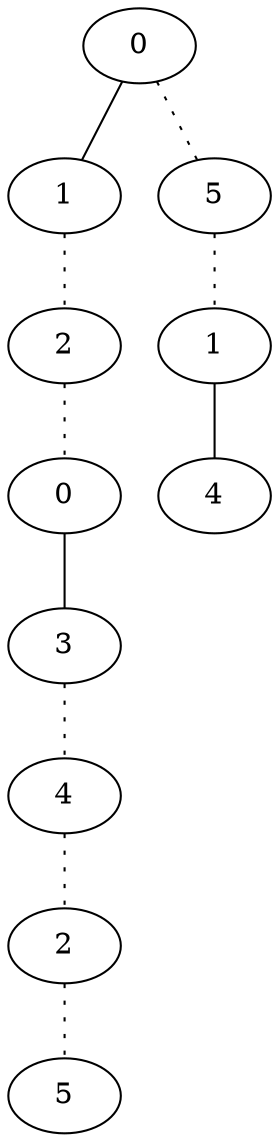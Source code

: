 graph {
a0[label=0];
a1[label=1];
a2[label=2];
a3[label=0];
a4[label=3];
a5[label=4];
a6[label=2];
a7[label=5];
a8[label=5];
a9[label=1];
a10[label=4];
a0 -- a1;
a0 -- a8 [style=dotted];
a1 -- a2 [style=dotted];
a2 -- a3 [style=dotted];
a3 -- a4;
a4 -- a5 [style=dotted];
a5 -- a6 [style=dotted];
a6 -- a7 [style=dotted];
a8 -- a9 [style=dotted];
a9 -- a10;
}
